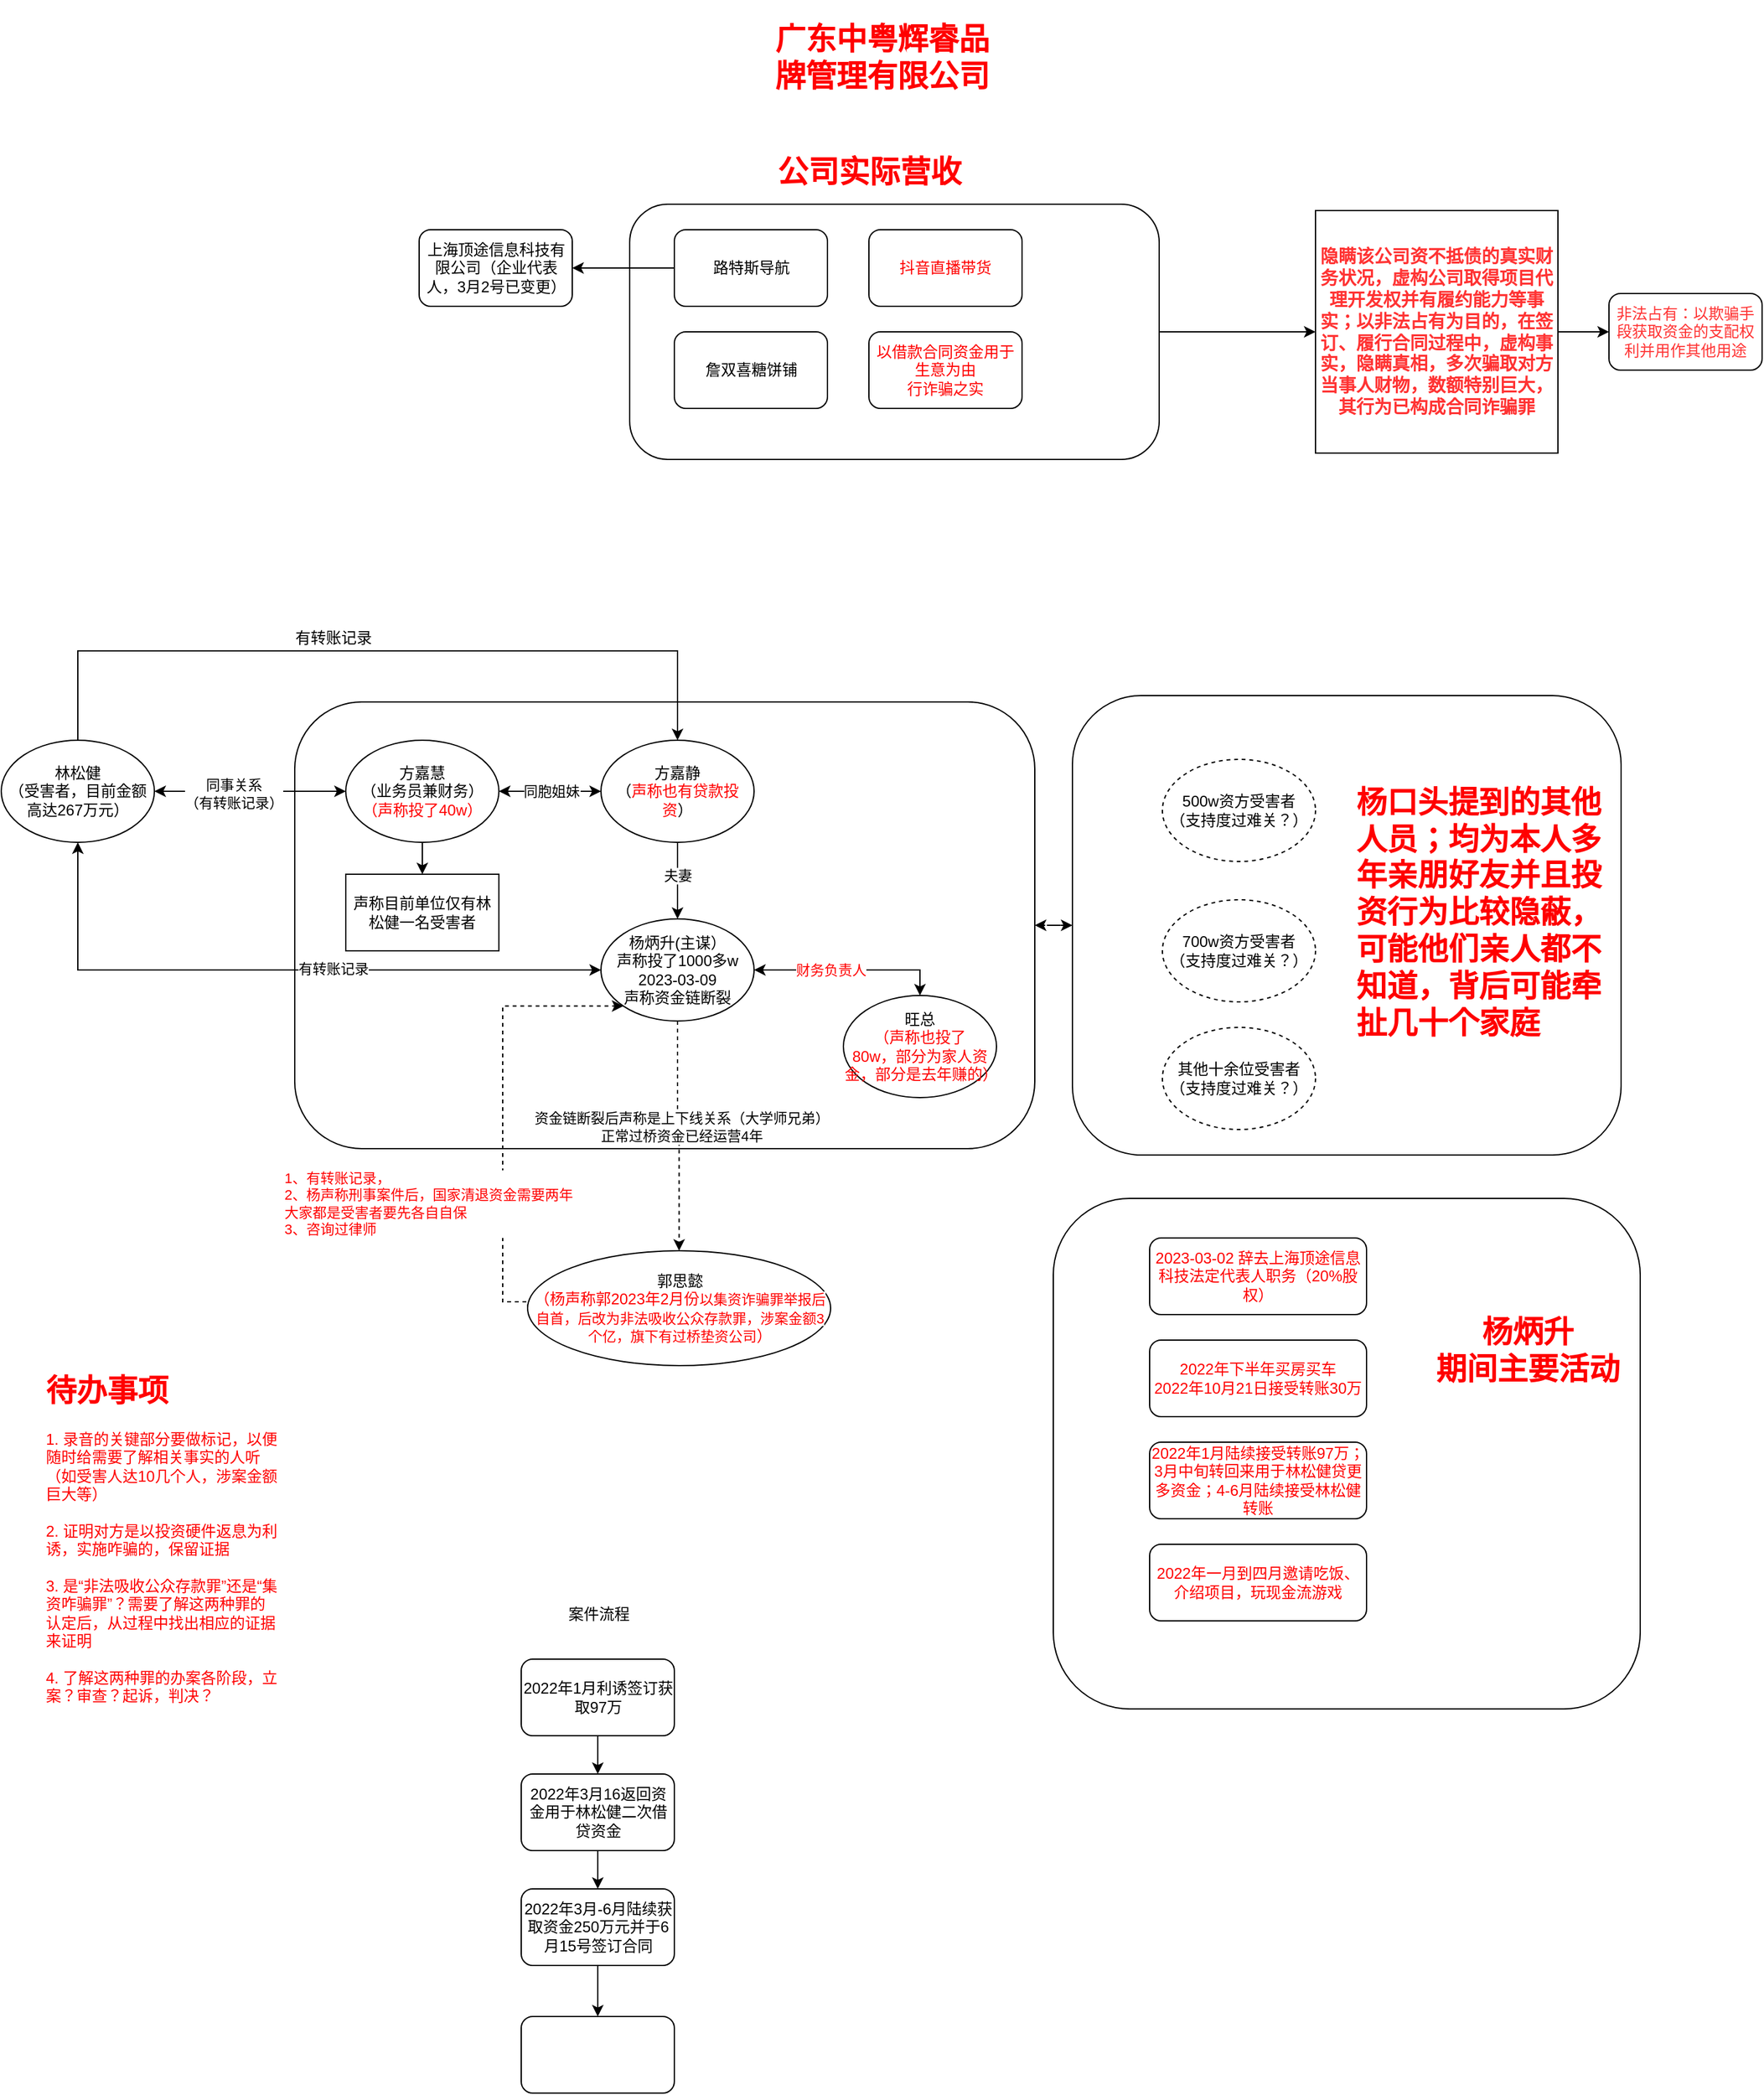 <mxfile version="21.0.6" type="github">
  <diagram name="第 1 页" id="eqNK_jSqjyyG-bo4LpL6">
    <mxGraphModel dx="1298" dy="867" grid="1" gridSize="10" guides="1" tooltips="1" connect="1" arrows="1" fold="1" page="1" pageScale="1" pageWidth="827" pageHeight="1169" math="0" shadow="0">
      <root>
        <mxCell id="0" />
        <mxCell id="1" parent="0" />
        <mxCell id="pA_UhPEc9qeJ-P0O8AGT-3" style="edgeStyle=orthogonalEdgeStyle;rounded=0;orthogonalLoop=1;jettySize=auto;html=1;exitX=0;exitY=0.5;exitDx=0;exitDy=0;fontColor=#FF0000;startArrow=classic;startFill=1;dashed=1;" parent="1" source="pA_UhPEc9qeJ-P0O8AGT-4" target="pA_UhPEc9qeJ-P0O8AGT-5" edge="1">
          <mxGeometry relative="1" as="geometry" />
        </mxCell>
        <mxCell id="pA_UhPEc9qeJ-P0O8AGT-4" value="" style="rounded=1;whiteSpace=wrap;html=1;" parent="1" vertex="1">
          <mxGeometry x="1089.5" y="775" width="430" height="360" as="geometry" />
        </mxCell>
        <mxCell id="pA_UhPEc9qeJ-P0O8AGT-5" value="" style="rounded=1;whiteSpace=wrap;html=1;" parent="1" vertex="1">
          <mxGeometry x="480" y="780" width="580" height="350" as="geometry" />
        </mxCell>
        <mxCell id="pA_UhPEc9qeJ-P0O8AGT-6" value="" style="edgeStyle=orthogonalEdgeStyle;rounded=0;orthogonalLoop=1;jettySize=auto;html=1;startArrow=classic;startFill=1;" parent="1" source="pA_UhPEc9qeJ-P0O8AGT-10" target="pA_UhPEc9qeJ-P0O8AGT-13" edge="1">
          <mxGeometry relative="1" as="geometry" />
        </mxCell>
        <mxCell id="pA_UhPEc9qeJ-P0O8AGT-7" value="同事关系&lt;br&gt;（有转账记录）" style="edgeLabel;html=1;align=center;verticalAlign=middle;resizable=0;points=[];" parent="pA_UhPEc9qeJ-P0O8AGT-6" vertex="1" connectable="0">
          <mxGeometry x="-0.175" y="-2" relative="1" as="geometry">
            <mxPoint as="offset" />
          </mxGeometry>
        </mxCell>
        <mxCell id="pA_UhPEc9qeJ-P0O8AGT-8" style="edgeStyle=orthogonalEdgeStyle;rounded=0;orthogonalLoop=1;jettySize=auto;html=1;exitX=0.5;exitY=1;exitDx=0;exitDy=0;entryX=0;entryY=0.5;entryDx=0;entryDy=0;startArrow=classic;startFill=1;" parent="1" source="pA_UhPEc9qeJ-P0O8AGT-10" target="pA_UhPEc9qeJ-P0O8AGT-21" edge="1">
          <mxGeometry relative="1" as="geometry">
            <Array as="points">
              <mxPoint x="310" y="990" />
            </Array>
          </mxGeometry>
        </mxCell>
        <mxCell id="pA_UhPEc9qeJ-P0O8AGT-9" value="有转账记录" style="edgeLabel;html=1;align=center;verticalAlign=middle;resizable=0;points=[];" parent="pA_UhPEc9qeJ-P0O8AGT-8" vertex="1" connectable="0">
          <mxGeometry x="0.176" y="1" relative="1" as="geometry">
            <mxPoint as="offset" />
          </mxGeometry>
        </mxCell>
        <mxCell id="pA_UhPEc9qeJ-P0O8AGT-10" value="林松健&lt;br&gt;（受害者，目前金额高达267万元）" style="ellipse;whiteSpace=wrap;html=1;" parent="1" vertex="1">
          <mxGeometry x="250" y="810" width="120" height="80" as="geometry" />
        </mxCell>
        <mxCell id="pA_UhPEc9qeJ-P0O8AGT-11" value="" style="edgeStyle=orthogonalEdgeStyle;rounded=0;orthogonalLoop=1;jettySize=auto;html=1;startArrow=classic;startFill=1;" parent="1" source="pA_UhPEc9qeJ-P0O8AGT-13" target="pA_UhPEc9qeJ-P0O8AGT-16" edge="1">
          <mxGeometry relative="1" as="geometry" />
        </mxCell>
        <mxCell id="pA_UhPEc9qeJ-P0O8AGT-12" value="同胞姐妹" style="edgeLabel;html=1;align=center;verticalAlign=middle;resizable=0;points=[];" parent="pA_UhPEc9qeJ-P0O8AGT-11" vertex="1" connectable="0">
          <mxGeometry x="-0.375" y="-1" relative="1" as="geometry">
            <mxPoint x="16" y="-1" as="offset" />
          </mxGeometry>
        </mxCell>
        <mxCell id="RL3vpznQPUW45Q1cdekI-6" value="" style="edgeStyle=orthogonalEdgeStyle;rounded=0;orthogonalLoop=1;jettySize=auto;html=1;" edge="1" parent="1" source="pA_UhPEc9qeJ-P0O8AGT-13" target="RL3vpznQPUW45Q1cdekI-5">
          <mxGeometry relative="1" as="geometry" />
        </mxCell>
        <mxCell id="pA_UhPEc9qeJ-P0O8AGT-13" value="方嘉慧&lt;br&gt;（业务员兼财务）&lt;br&gt;&lt;span style=&quot;color: rgb(255, 0, 0);&quot;&gt;（声称投了40w）&lt;/span&gt;" style="ellipse;whiteSpace=wrap;html=1;" parent="1" vertex="1">
          <mxGeometry x="520" y="810" width="120" height="80" as="geometry" />
        </mxCell>
        <mxCell id="pA_UhPEc9qeJ-P0O8AGT-14" value="" style="edgeStyle=orthogonalEdgeStyle;rounded=0;orthogonalLoop=1;jettySize=auto;html=1;" parent="1" source="pA_UhPEc9qeJ-P0O8AGT-16" target="pA_UhPEc9qeJ-P0O8AGT-21" edge="1">
          <mxGeometry relative="1" as="geometry" />
        </mxCell>
        <mxCell id="pA_UhPEc9qeJ-P0O8AGT-15" value="夫妻" style="edgeLabel;html=1;align=center;verticalAlign=middle;resizable=0;points=[];" parent="pA_UhPEc9qeJ-P0O8AGT-14" vertex="1" connectable="0">
          <mxGeometry x="-0.133" relative="1" as="geometry">
            <mxPoint as="offset" />
          </mxGeometry>
        </mxCell>
        <mxCell id="pA_UhPEc9qeJ-P0O8AGT-16" value="方嘉静&lt;br&gt;（&lt;font color=&quot;#ff0000&quot;&gt;声称也有贷款投资&lt;/font&gt;）" style="ellipse;whiteSpace=wrap;html=1;" parent="1" vertex="1">
          <mxGeometry x="720" y="810" width="120" height="80" as="geometry" />
        </mxCell>
        <mxCell id="pA_UhPEc9qeJ-P0O8AGT-17" value="" style="edgeStyle=orthogonalEdgeStyle;rounded=0;orthogonalLoop=1;jettySize=auto;html=1;exitX=0.5;exitY=0;exitDx=0;exitDy=0;startArrow=classic;startFill=1;" parent="1" source="pA_UhPEc9qeJ-P0O8AGT-22" target="pA_UhPEc9qeJ-P0O8AGT-21" edge="1">
          <mxGeometry relative="1" as="geometry" />
        </mxCell>
        <mxCell id="pA_UhPEc9qeJ-P0O8AGT-18" value="&lt;font color=&quot;#ff0000&quot;&gt;财务负责人&lt;br&gt;&lt;/font&gt;" style="edgeLabel;html=1;align=center;verticalAlign=middle;resizable=0;points=[];" parent="pA_UhPEc9qeJ-P0O8AGT-17" vertex="1" connectable="0">
          <mxGeometry x="0.293" y="-4" relative="1" as="geometry">
            <mxPoint x="7" y="4" as="offset" />
          </mxGeometry>
        </mxCell>
        <mxCell id="pA_UhPEc9qeJ-P0O8AGT-19" value="" style="edgeStyle=orthogonalEdgeStyle;rounded=0;orthogonalLoop=1;jettySize=auto;html=1;dashed=1;" parent="1" source="pA_UhPEc9qeJ-P0O8AGT-21" target="pA_UhPEc9qeJ-P0O8AGT-25" edge="1">
          <mxGeometry relative="1" as="geometry" />
        </mxCell>
        <mxCell id="pA_UhPEc9qeJ-P0O8AGT-20" value="资金链断裂后声称是上下线关系（大学师兄弟）&lt;br&gt;正常过桥资金已经运营4年" style="edgeLabel;html=1;align=center;verticalAlign=middle;resizable=0;points=[];" parent="pA_UhPEc9qeJ-P0O8AGT-19" vertex="1" connectable="0">
          <mxGeometry x="-0.092" y="3" relative="1" as="geometry">
            <mxPoint as="offset" />
          </mxGeometry>
        </mxCell>
        <mxCell id="pA_UhPEc9qeJ-P0O8AGT-21" value="杨炳升(主谋）&lt;br&gt;声称投了1000多w&lt;br&gt;2023-03-09&lt;br&gt;声称资金链断裂" style="ellipse;whiteSpace=wrap;html=1;" parent="1" vertex="1">
          <mxGeometry x="720" y="950" width="120" height="80" as="geometry" />
        </mxCell>
        <mxCell id="pA_UhPEc9qeJ-P0O8AGT-22" value="旺总&lt;br&gt;&lt;font color=&quot;#ff0000&quot;&gt;（声称也投了&lt;br&gt;80w，部分为家人资金，部分是去年赚的）&lt;/font&gt;" style="ellipse;whiteSpace=wrap;html=1;" parent="1" vertex="1">
          <mxGeometry x="910" y="1010" width="120" height="80" as="geometry" />
        </mxCell>
        <mxCell id="pA_UhPEc9qeJ-P0O8AGT-23" style="edgeStyle=orthogonalEdgeStyle;rounded=0;orthogonalLoop=1;jettySize=auto;html=1;exitX=0;exitY=0.5;exitDx=0;exitDy=0;entryX=0;entryY=1;entryDx=0;entryDy=0;fontColor=#FF0000;startArrow=none;startFill=0;dashed=1;" parent="1" source="pA_UhPEc9qeJ-P0O8AGT-25" target="pA_UhPEc9qeJ-P0O8AGT-21" edge="1">
          <mxGeometry relative="1" as="geometry">
            <Array as="points">
              <mxPoint x="643" y="1250" />
              <mxPoint x="643" y="1018" />
            </Array>
          </mxGeometry>
        </mxCell>
        <mxCell id="pA_UhPEc9qeJ-P0O8AGT-24" value="1、有转账记录，&lt;br&gt;2、杨声称刑事案件后，国家清退资金需要两年&lt;br&gt;大家都是受害者要先各自自保&lt;br&gt;3、咨询过律师" style="edgeLabel;html=1;align=left;verticalAlign=middle;resizable=0;points=[];fontColor=#FF0000;" parent="pA_UhPEc9qeJ-P0O8AGT-23" vertex="1" connectable="0">
          <mxGeometry x="-0.482" y="-3" relative="1" as="geometry">
            <mxPoint x="-176" y="-11" as="offset" />
          </mxGeometry>
        </mxCell>
        <mxCell id="pA_UhPEc9qeJ-P0O8AGT-25" value="郭思懿&lt;br&gt;&lt;font color=&quot;#ff0000&quot;&gt;（杨声称郭2023年2月份&lt;span style=&quot;font-size: 11px; background-color: rgb(255, 255, 255);&quot;&gt;以集资诈骗罪举报后自首，后改为非法吸收公众存款罪，涉案金额3个亿，旗下有过桥垫资公司&lt;/span&gt;）&lt;/font&gt;" style="ellipse;whiteSpace=wrap;html=1;" parent="1" vertex="1">
          <mxGeometry x="662.5" y="1210" width="237.5" height="90" as="geometry" />
        </mxCell>
        <mxCell id="pA_UhPEc9qeJ-P0O8AGT-27" value="&lt;font color=&quot;#ff0000&quot;&gt;广东中粤辉睿品&lt;br&gt;牌管理有限公司&lt;/font&gt;" style="text;strokeColor=none;fillColor=none;html=1;fontSize=24;fontStyle=1;verticalAlign=middle;align=center;" parent="1" vertex="1">
          <mxGeometry x="850" y="230" width="180" height="90" as="geometry" />
        </mxCell>
        <mxCell id="pA_UhPEc9qeJ-P0O8AGT-28" value="500w资方受害者&lt;br&gt;（支持度过难关？）" style="ellipse;whiteSpace=wrap;html=1;dashed=1;" parent="1" vertex="1">
          <mxGeometry x="1160" y="825" width="120" height="80" as="geometry" />
        </mxCell>
        <mxCell id="pA_UhPEc9qeJ-P0O8AGT-29" value="700w资方受害者&lt;br&gt;（支持度过难关？）" style="ellipse;whiteSpace=wrap;html=1;dashed=1;" parent="1" vertex="1">
          <mxGeometry x="1160" y="935" width="120" height="80" as="geometry" />
        </mxCell>
        <mxCell id="pA_UhPEc9qeJ-P0O8AGT-30" value="其他十余位受害者&lt;br&gt;（支持度过难关？）" style="ellipse;whiteSpace=wrap;html=1;dashed=1;" parent="1" vertex="1">
          <mxGeometry x="1160" y="1035" width="120" height="80" as="geometry" />
        </mxCell>
        <mxCell id="pA_UhPEc9qeJ-P0O8AGT-31" value="杨口头提到的其他人员；均为本人多年亲朋好友并且投资行为比较隐蔽，可能他们亲人都不知道，背后可能牵扯几十个家庭" style="text;strokeColor=none;fillColor=none;html=1;fontSize=24;fontStyle=1;verticalAlign=middle;align=left;dashed=1;fontColor=#FF0000;whiteSpace=wrap;" parent="1" vertex="1">
          <mxGeometry x="1310" y="830" width="200" height="230" as="geometry" />
        </mxCell>
        <mxCell id="pA_UhPEc9qeJ-P0O8AGT-32" value="" style="rounded=1;whiteSpace=wrap;html=1;fontColor=#FF0000;" parent="1" vertex="1">
          <mxGeometry x="742.5" y="390" width="415" height="200" as="geometry" />
        </mxCell>
        <mxCell id="pA_UhPEc9qeJ-P0O8AGT-33" value="抖音直播带货" style="rounded=1;whiteSpace=wrap;html=1;fontColor=#FF0000;" parent="1" vertex="1">
          <mxGeometry x="930" y="410" width="120" height="60" as="geometry" />
        </mxCell>
        <mxCell id="pA_UhPEc9qeJ-P0O8AGT-34" value="&lt;font color=&quot;#ff0000&quot;&gt;公司实际营收&lt;/font&gt;" style="text;strokeColor=none;fillColor=none;html=1;fontSize=24;fontStyle=1;verticalAlign=middle;align=center;" parent="1" vertex="1">
          <mxGeometry x="840" y="340" width="180" height="50" as="geometry" />
        </mxCell>
        <mxCell id="pA_UhPEc9qeJ-P0O8AGT-35" value="以借款合同资金用于生意为由&lt;br&gt;行诈骗之实" style="rounded=1;whiteSpace=wrap;html=1;fontColor=#FF0000;" parent="1" vertex="1">
          <mxGeometry x="930" y="490" width="120" height="60" as="geometry" />
        </mxCell>
        <mxCell id="pA_UhPEc9qeJ-P0O8AGT-36" value="" style="rounded=1;whiteSpace=wrap;html=1;" parent="1" vertex="1">
          <mxGeometry x="1074.5" y="1169" width="460" height="400" as="geometry" />
        </mxCell>
        <mxCell id="pA_UhPEc9qeJ-P0O8AGT-37" value="杨炳升&lt;br&gt;期间主要活动" style="text;strokeColor=none;fillColor=none;html=1;fontSize=24;fontStyle=1;verticalAlign=middle;align=center;dashed=1;fontColor=#FF0000;" parent="1" vertex="1">
          <mxGeometry x="1371.5" y="1260" width="148" height="55" as="geometry" />
        </mxCell>
        <mxCell id="pA_UhPEc9qeJ-P0O8AGT-38" value="2023-03-02 辞去上海顶途信息科技法定代表人&lt;span style=&quot;background-color: initial;&quot;&gt;职务（20%股权）&lt;/span&gt;" style="rounded=1;whiteSpace=wrap;html=1;fontColor=#FF0000;" parent="1" vertex="1">
          <mxGeometry x="1150" y="1200" width="170" height="60" as="geometry" />
        </mxCell>
        <mxCell id="pA_UhPEc9qeJ-P0O8AGT-39" value="2022年下半年买房买车&lt;br&gt;2022年10月21日接受转账30万" style="rounded=1;whiteSpace=wrap;html=1;fontColor=#FF0000;" parent="1" vertex="1">
          <mxGeometry x="1150" y="1280" width="170" height="60" as="geometry" />
        </mxCell>
        <mxCell id="pA_UhPEc9qeJ-P0O8AGT-41" value="2022年1月陆续接受转账97万；&lt;br&gt;3月中旬转回来用于林松健贷更多资金；4-6月陆续接受林松健转账" style="rounded=1;whiteSpace=wrap;html=1;fontColor=#FF0000;" parent="1" vertex="1">
          <mxGeometry x="1150" y="1360" width="170" height="60" as="geometry" />
        </mxCell>
        <mxCell id="pA_UhPEc9qeJ-P0O8AGT-42" value="&lt;h1&gt;&lt;font color=&quot;#ff0000&quot;&gt;待办事项&lt;/font&gt;&lt;/h1&gt;&lt;div&gt;&lt;font color=&quot;#ff0000&quot;&gt;1. 录音的关键部分要做标记，以便随时给需要了解相关事实的人听（如受害人达10几个人，涉案金额巨大等）&lt;/font&gt;&lt;/div&gt;&lt;div&gt;&lt;font color=&quot;#ff0000&quot;&gt;&lt;br&gt;&lt;/font&gt;&lt;/div&gt;&lt;div&gt;&lt;font color=&quot;#ff0000&quot;&gt;2. 证明对方是以投资硬件返息为利诱，实施咋骗的，保留证据&lt;/font&gt;&lt;/div&gt;&lt;div&gt;&lt;font color=&quot;#ff0000&quot;&gt;&lt;br&gt;&lt;/font&gt;&lt;/div&gt;&lt;div&gt;&lt;font color=&quot;#ff0000&quot;&gt;3. 是“非法吸收公众存款罪”还是“集资咋骗罪”？需要了解这两种罪的认定后，从过程中找出相应的证据来证明&lt;/font&gt;&lt;/div&gt;&lt;div&gt;&lt;font color=&quot;#ff0000&quot;&gt;&lt;br&gt;&lt;/font&gt;&lt;/div&gt;&lt;div&gt;&lt;font color=&quot;#ff0000&quot;&gt;4. 了解这两种罪的办案各阶段，立案？审查？起诉，判决？&lt;/font&gt;&lt;/div&gt;" style="text;html=1;strokeColor=none;fillColor=none;spacing=5;spacingTop=-20;whiteSpace=wrap;overflow=hidden;rounded=0;" parent="1" vertex="1">
          <mxGeometry x="280" y="1300" width="190" height="345" as="geometry" />
        </mxCell>
        <mxCell id="pA_UhPEc9qeJ-P0O8AGT-44" value="" style="endArrow=classic;html=1;rounded=0;exitX=0.5;exitY=0;exitDx=0;exitDy=0;entryX=0.5;entryY=0;entryDx=0;entryDy=0;" parent="1" source="pA_UhPEc9qeJ-P0O8AGT-10" target="pA_UhPEc9qeJ-P0O8AGT-16" edge="1">
          <mxGeometry width="50" height="50" relative="1" as="geometry">
            <mxPoint x="620" y="1000" as="sourcePoint" />
            <mxPoint x="780" y="740" as="targetPoint" />
            <Array as="points">
              <mxPoint x="310" y="740" />
              <mxPoint x="780" y="740" />
            </Array>
          </mxGeometry>
        </mxCell>
        <mxCell id="pA_UhPEc9qeJ-P0O8AGT-45" value="有转账记录" style="text;html=1;align=center;verticalAlign=middle;resizable=0;points=[];autosize=1;strokeColor=none;fillColor=none;" parent="1" vertex="1">
          <mxGeometry x="470" y="715" width="80" height="30" as="geometry" />
        </mxCell>
        <mxCell id="RL3vpznQPUW45Q1cdekI-2" value="" style="edgeStyle=orthogonalEdgeStyle;rounded=0;orthogonalLoop=1;jettySize=auto;html=1;" edge="1" parent="1" source="pA_UhPEc9qeJ-P0O8AGT-46" target="RL3vpznQPUW45Q1cdekI-1">
          <mxGeometry relative="1" as="geometry" />
        </mxCell>
        <mxCell id="pA_UhPEc9qeJ-P0O8AGT-46" value="路特斯导航" style="rounded=1;whiteSpace=wrap;html=1;" parent="1" vertex="1">
          <mxGeometry x="777.5" y="410" width="120" height="60" as="geometry" />
        </mxCell>
        <mxCell id="pA_UhPEc9qeJ-P0O8AGT-47" value="詹双喜糖饼铺" style="rounded=1;whiteSpace=wrap;html=1;" parent="1" vertex="1">
          <mxGeometry x="777.5" y="490" width="120" height="60" as="geometry" />
        </mxCell>
        <mxCell id="RL3vpznQPUW45Q1cdekI-4" value="" style="edgeStyle=orthogonalEdgeStyle;rounded=0;orthogonalLoop=1;jettySize=auto;html=1;" edge="1" parent="1" source="pA_UhPEc9qeJ-P0O8AGT-48" target="RL3vpznQPUW45Q1cdekI-3">
          <mxGeometry relative="1" as="geometry" />
        </mxCell>
        <mxCell id="pA_UhPEc9qeJ-P0O8AGT-48" value="&lt;h3&gt;隐瞒该公司资不抵债的真实财务状况，虚构公司取得项目代理开发权并有履约能力等事实；以非法占有为目的，在签订、履行合同过程中，虚构事实，隐瞒真相，多次骗取对方当事人财物，数额特别巨大，其行为已构成合同诈骗罪&lt;/h3&gt;" style="whiteSpace=wrap;html=1;aspect=fixed;fontColor=#FF3333;" parent="1" vertex="1">
          <mxGeometry x="1280" y="395" width="190" height="190" as="geometry" />
        </mxCell>
        <mxCell id="pA_UhPEc9qeJ-P0O8AGT-49" value="" style="endArrow=classic;html=1;rounded=0;entryX=0;entryY=0.5;entryDx=0;entryDy=0;" parent="1" source="pA_UhPEc9qeJ-P0O8AGT-32" target="pA_UhPEc9qeJ-P0O8AGT-48" edge="1">
          <mxGeometry width="50" height="50" relative="1" as="geometry">
            <mxPoint x="1090" y="650" as="sourcePoint" />
            <mxPoint x="1140" y="600" as="targetPoint" />
          </mxGeometry>
        </mxCell>
        <mxCell id="dqbJuQIkkegsD5jFX__g-1" value="2022年一月到四月邀请吃饭、介绍项目，玩现金流游戏" style="rounded=1;whiteSpace=wrap;html=1;fontColor=#FF0000;" parent="1" vertex="1">
          <mxGeometry x="1150" y="1440" width="170" height="60" as="geometry" />
        </mxCell>
        <mxCell id="PDiV0kDcDoiyN82nJuzl-6" value="" style="edgeStyle=orthogonalEdgeStyle;rounded=0;orthogonalLoop=1;jettySize=auto;html=1;" parent="1" source="PDiV0kDcDoiyN82nJuzl-3" target="PDiV0kDcDoiyN82nJuzl-5" edge="1">
          <mxGeometry relative="1" as="geometry" />
        </mxCell>
        <mxCell id="PDiV0kDcDoiyN82nJuzl-3" value="2022年1月利诱签订获取97万" style="rounded=1;whiteSpace=wrap;html=1;" parent="1" vertex="1">
          <mxGeometry x="657.5" y="1530" width="120" height="60" as="geometry" />
        </mxCell>
        <mxCell id="PDiV0kDcDoiyN82nJuzl-4" value="案件流程" style="text;html=1;align=center;verticalAlign=middle;resizable=0;points=[];autosize=1;strokeColor=none;fillColor=none;" parent="1" vertex="1">
          <mxGeometry x="682.5" y="1480" width="70" height="30" as="geometry" />
        </mxCell>
        <mxCell id="PDiV0kDcDoiyN82nJuzl-8" value="" style="edgeStyle=orthogonalEdgeStyle;rounded=0;orthogonalLoop=1;jettySize=auto;html=1;" parent="1" source="PDiV0kDcDoiyN82nJuzl-5" target="PDiV0kDcDoiyN82nJuzl-7" edge="1">
          <mxGeometry relative="1" as="geometry" />
        </mxCell>
        <mxCell id="PDiV0kDcDoiyN82nJuzl-5" value="2022年3月16返回资金用于林松健二次借贷资金" style="whiteSpace=wrap;html=1;rounded=1;" parent="1" vertex="1">
          <mxGeometry x="657.5" y="1620" width="120" height="60" as="geometry" />
        </mxCell>
        <mxCell id="RL3vpznQPUW45Q1cdekI-10" value="" style="edgeStyle=orthogonalEdgeStyle;rounded=0;orthogonalLoop=1;jettySize=auto;html=1;" edge="1" parent="1" source="PDiV0kDcDoiyN82nJuzl-7" target="RL3vpznQPUW45Q1cdekI-9">
          <mxGeometry relative="1" as="geometry" />
        </mxCell>
        <mxCell id="PDiV0kDcDoiyN82nJuzl-7" value="2022年3月-6月陆续获取资金250万元并于6月15号签订合同" style="whiteSpace=wrap;html=1;rounded=1;" parent="1" vertex="1">
          <mxGeometry x="657.5" y="1710" width="120" height="60" as="geometry" />
        </mxCell>
        <mxCell id="RL3vpznQPUW45Q1cdekI-1" value="上海顶途信息科技有限公司（企业代表人，3月2号已变更）" style="rounded=1;whiteSpace=wrap;html=1;" vertex="1" parent="1">
          <mxGeometry x="577.5" y="410" width="120" height="60" as="geometry" />
        </mxCell>
        <mxCell id="RL3vpznQPUW45Q1cdekI-3" value="非法占有：以欺骗手段获取资金的支配权利并用作其他用途" style="rounded=1;whiteSpace=wrap;html=1;fontColor=#FF3333;" vertex="1" parent="1">
          <mxGeometry x="1510" y="460" width="120" height="60" as="geometry" />
        </mxCell>
        <mxCell id="RL3vpznQPUW45Q1cdekI-5" value="声称目前单位仅有林松健一名受害者" style="whiteSpace=wrap;html=1;" vertex="1" parent="1">
          <mxGeometry x="520" y="915" width="120" height="60" as="geometry" />
        </mxCell>
        <mxCell id="RL3vpznQPUW45Q1cdekI-9" value="" style="whiteSpace=wrap;html=1;rounded=1;" vertex="1" parent="1">
          <mxGeometry x="657.5" y="1810" width="120" height="60" as="geometry" />
        </mxCell>
      </root>
    </mxGraphModel>
  </diagram>
</mxfile>
